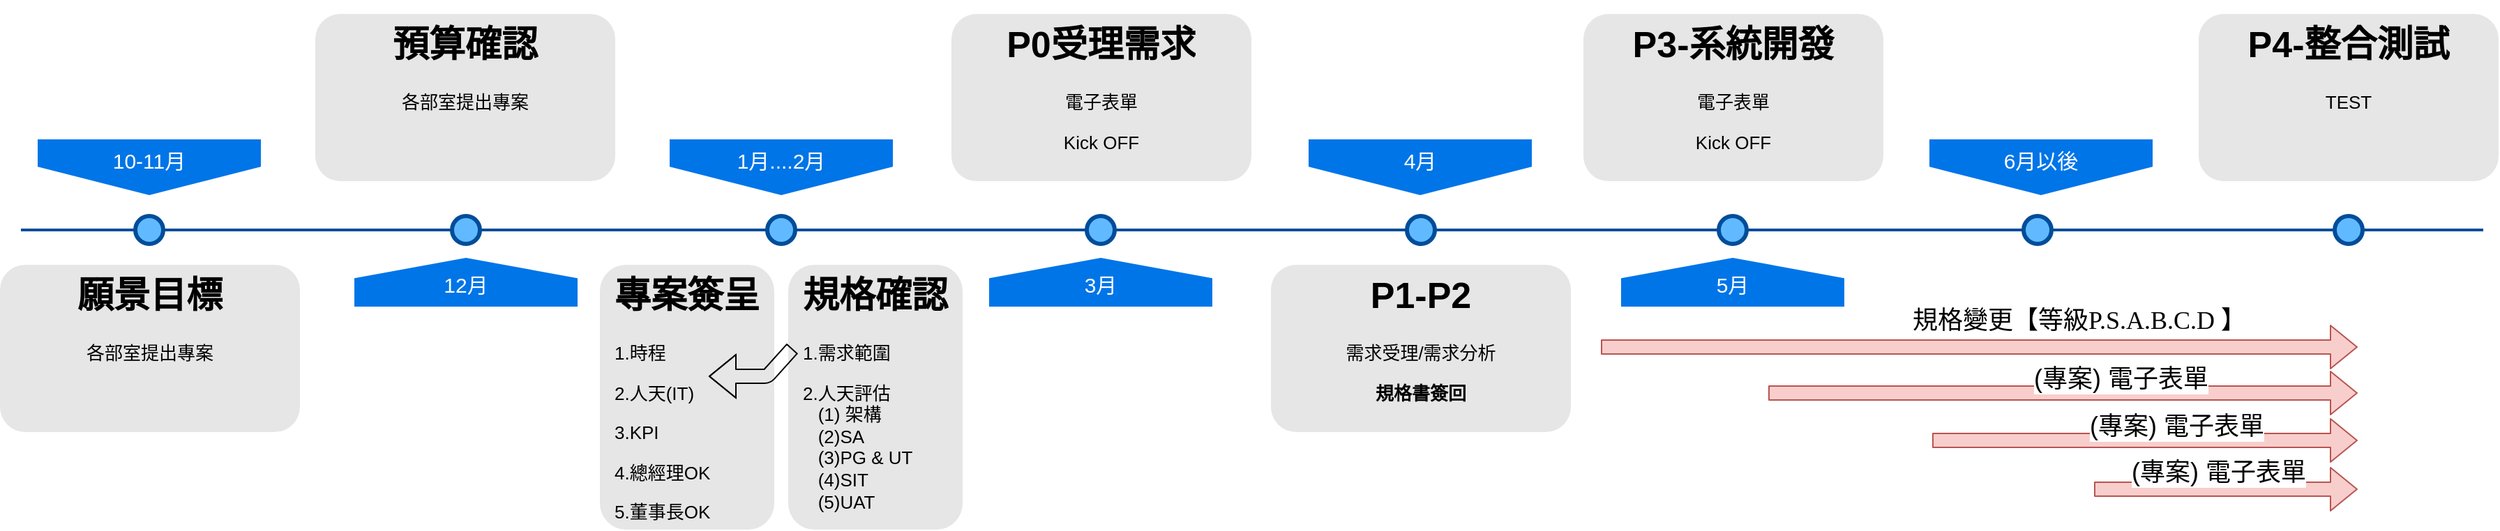 <mxfile version="10.6.5" type="github"><diagram name="Page-1" id="82e54ff1-d628-8f03-85c4-9753963a91cd"><mxGraphModel dx="2494" dy="796" grid="1" gridSize="10" guides="1" tooltips="1" connect="1" arrows="1" fold="1" page="1" pageScale="1" pageWidth="1100" pageHeight="850" background="#ffffff" math="0" shadow="0"><root><mxCell id="0"/><mxCell id="1" parent="0"/><mxCell id="4ec97bd9e5d20128-1" value="" style="line;strokeWidth=2;html=1;fillColor=none;fontSize=28;fontColor=#004D99;strokeColor=#004D99;" parent="1" vertex="1"><mxGeometry x="15" y="400" width="1765" height="10" as="geometry"/></mxCell><mxCell id="4ec97bd9e5d20128-5" value="10-11月" style="shape=offPageConnector;whiteSpace=wrap;html=1;fillColor=#0075E8;fontSize=15;fontColor=#FFFFFF;size=0.509;verticalAlign=top;strokeColor=none;" parent="1" vertex="1"><mxGeometry x="27" y="340" width="160" height="40" as="geometry"/></mxCell><mxCell id="4ec97bd9e5d20128-6" value="&lt;span&gt;1月....2月&lt;/span&gt;" style="shape=offPageConnector;whiteSpace=wrap;html=1;fillColor=#0075E8;fontSize=15;fontColor=#FFFFFF;size=0.509;verticalAlign=top;strokeColor=none;" parent="1" vertex="1"><mxGeometry x="480" y="340" width="160" height="40" as="geometry"/></mxCell><mxCell id="4ec97bd9e5d20128-7" value="&lt;span&gt;12月&lt;/span&gt;" style="shape=offPageConnector;whiteSpace=wrap;html=1;fillColor=#0075E8;fontSize=15;fontColor=#FFFFFF;size=0.418;flipV=1;verticalAlign=bottom;strokeColor=none;spacingBottom=4;" parent="1" vertex="1"><mxGeometry x="254" y="425" width="160" height="35" as="geometry"/></mxCell><mxCell id="4ec97bd9e5d20128-8" value="3月" style="shape=offPageConnector;whiteSpace=wrap;html=1;fillColor=#0075E8;fontSize=15;fontColor=#FFFFFF;size=0.418;flipV=1;verticalAlign=bottom;strokeColor=none;spacingBottom=4;" parent="1" vertex="1"><mxGeometry x="709" y="425" width="160" height="35" as="geometry"/></mxCell><mxCell id="4ec97bd9e5d20128-9" value="" style="ellipse;whiteSpace=wrap;html=1;fillColor=#61BAFF;fontSize=28;fontColor=#004D99;strokeWidth=3;strokeColor=#004D99;" parent="1" vertex="1"><mxGeometry x="97" y="395" width="20" height="20" as="geometry"/></mxCell><mxCell id="4ec97bd9e5d20128-10" value="" style="ellipse;whiteSpace=wrap;html=1;fillColor=#61BAFF;fontSize=28;fontColor=#004D99;strokeWidth=3;strokeColor=#004D99;" parent="1" vertex="1"><mxGeometry x="324" y="395" width="20" height="20" as="geometry"/></mxCell><mxCell id="4ec97bd9e5d20128-11" value="" style="ellipse;whiteSpace=wrap;html=1;fillColor=#61BAFF;fontSize=28;fontColor=#004D99;strokeWidth=3;strokeColor=#004D99;" parent="1" vertex="1"><mxGeometry x="550" y="395" width="20" height="20" as="geometry"/></mxCell><mxCell id="4ec97bd9e5d20128-13" value="" style="ellipse;whiteSpace=wrap;html=1;fillColor=#61BAFF;fontSize=28;fontColor=#004D99;strokeWidth=3;strokeColor=#004D99;" parent="1" vertex="1"><mxGeometry x="779" y="395" width="20" height="20" as="geometry"/></mxCell><mxCell id="4ec97bd9e5d20128-14" value="&lt;h1&gt;願景目標&lt;/h1&gt;&lt;p&gt;各部室提出專案&lt;/p&gt;" style="text;html=1;spacing=5;spacingTop=-20;whiteSpace=wrap;overflow=hidden;strokeColor=none;strokeWidth=3;fillColor=#E6E6E6;fontSize=13;fontColor=#000000;align=center;rounded=1;" parent="1" vertex="1"><mxGeometry y="430" width="215" height="120" as="geometry"/></mxCell><mxCell id="4ec97bd9e5d20128-16" value="&lt;h1&gt;預算確認&lt;/h1&gt;&lt;p&gt;各部室提出專案&lt;/p&gt;" style="text;html=1;spacing=5;spacingTop=-20;whiteSpace=wrap;overflow=hidden;strokeColor=none;strokeWidth=3;fillColor=#E6E6E6;fontSize=13;fontColor=#000000;align=center;rounded=1;" parent="1" vertex="1"><mxGeometry x="226" y="250" width="215" height="120" as="geometry"/></mxCell><mxCell id="4ec97bd9e5d20128-17" value="&lt;h1&gt;專案簽呈&lt;/h1&gt;&lt;p style=&quot;text-align: left&quot;&gt;1.時程&lt;/p&gt;&lt;p style=&quot;text-align: left&quot;&gt;2.人天(IT)&lt;/p&gt;&lt;p style=&quot;text-align: left&quot;&gt;3.KPI&lt;/p&gt;&lt;p style=&quot;text-align: left&quot;&gt;4.總經理OK&lt;/p&gt;&lt;p style=&quot;text-align: left&quot;&gt;5.董事長OK&lt;/p&gt;&lt;p&gt;&lt;br&gt;&lt;/p&gt;" style="text;html=1;spacing=5;spacingTop=-20;whiteSpace=wrap;overflow=hidden;strokeColor=none;strokeWidth=3;fillColor=#E6E6E6;fontSize=13;fontColor=#000000;align=center;rounded=1;" parent="1" vertex="1"><mxGeometry x="430" y="430" width="125" height="190" as="geometry"/></mxCell><mxCell id="4ec97bd9e5d20128-18" value="&lt;h1&gt;P0受理需求&lt;/h1&gt;&lt;p&gt;電子表單&lt;/p&gt;&lt;p&gt;Kick OFF&lt;/p&gt;" style="text;html=1;spacing=5;spacingTop=-20;whiteSpace=wrap;overflow=hidden;strokeColor=none;strokeWidth=3;fillColor=#E6E6E6;fontSize=13;fontColor=#000000;align=center;rounded=1;" parent="1" vertex="1"><mxGeometry x="682" y="250" width="215" height="120" as="geometry"/></mxCell><mxCell id="_TycMbwsv1YNWjQJfryo-6" value="&lt;h1&gt;規格確認&lt;/h1&gt;&lt;p style=&quot;text-align: left&quot;&gt;1.需求範圍&lt;/p&gt;&lt;p style=&quot;text-align: left&quot;&gt;2.人天評估&lt;br&gt;&amp;nbsp; &amp;nbsp;(1) 架構&lt;br&gt;&amp;nbsp; &amp;nbsp;(2)SA&lt;br&gt;&amp;nbsp; &amp;nbsp;(3)PG &amp;amp; UT&lt;br&gt;&amp;nbsp; &amp;nbsp;(4)SIT&lt;br&gt;&amp;nbsp; &amp;nbsp;(5)UAT&lt;/p&gt;" style="text;html=1;spacing=5;spacingTop=-20;whiteSpace=wrap;overflow=hidden;strokeColor=none;strokeWidth=3;fillColor=#E6E6E6;fontSize=13;fontColor=#000000;align=center;rounded=1;" parent="1" vertex="1"><mxGeometry x="565" y="430" width="125" height="190" as="geometry"/></mxCell><mxCell id="_TycMbwsv1YNWjQJfryo-7" value="" style="shape=flexArrow;endArrow=classic;html=1;" parent="1" edge="1"><mxGeometry width="50" height="50" relative="1" as="geometry"><mxPoint x="568" y="490" as="sourcePoint"/><mxPoint x="508" y="510" as="targetPoint"/><Array as="points"><mxPoint x="550" y="510"/></Array></mxGeometry></mxCell><mxCell id="_TycMbwsv1YNWjQJfryo-9" value="" style="ellipse;whiteSpace=wrap;html=1;fillColor=#61BAFF;fontSize=28;fontColor=#004D99;strokeWidth=3;strokeColor=#004D99;" parent="1" vertex="1"><mxGeometry x="1008.5" y="395" width="20" height="20" as="geometry"/></mxCell><mxCell id="_TycMbwsv1YNWjQJfryo-11" value="4月" style="shape=offPageConnector;whiteSpace=wrap;html=1;fillColor=#0075E8;fontSize=15;fontColor=#FFFFFF;size=0.509;verticalAlign=top;strokeColor=none;" parent="1" vertex="1"><mxGeometry x="938" y="340" width="160" height="40" as="geometry"/></mxCell><mxCell id="_TycMbwsv1YNWjQJfryo-12" value="&lt;h1&gt;P1-P2&lt;/h1&gt;&lt;p&gt;需求受理/需求分析&lt;/p&gt;&lt;p&gt;&lt;b&gt;規格書簽回&lt;/b&gt;&lt;/p&gt;" style="text;html=1;spacing=5;spacingTop=-20;whiteSpace=wrap;overflow=hidden;strokeColor=none;strokeWidth=3;fillColor=#E6E6E6;fontSize=13;fontColor=#000000;align=center;rounded=1;" parent="1" vertex="1"><mxGeometry x="911" y="430" width="215" height="120" as="geometry"/></mxCell><mxCell id="_TycMbwsv1YNWjQJfryo-13" value="5月" style="shape=offPageConnector;whiteSpace=wrap;html=1;fillColor=#0075E8;fontSize=15;fontColor=#FFFFFF;size=0.418;flipV=1;verticalAlign=bottom;strokeColor=none;spacingBottom=4;" parent="1" vertex="1"><mxGeometry x="1162" y="425" width="160" height="35" as="geometry"/></mxCell><mxCell id="_TycMbwsv1YNWjQJfryo-14" value="" style="ellipse;whiteSpace=wrap;html=1;fillColor=#61BAFF;fontSize=28;fontColor=#004D99;strokeWidth=3;strokeColor=#004D99;" parent="1" vertex="1"><mxGeometry x="1232" y="395" width="20" height="20" as="geometry"/></mxCell><mxCell id="_TycMbwsv1YNWjQJfryo-15" value="&lt;h1&gt;P3-系統開發&lt;/h1&gt;&lt;p&gt;電子表單&lt;/p&gt;&lt;p&gt;Kick OFF&lt;/p&gt;" style="text;html=1;spacing=5;spacingTop=-20;whiteSpace=wrap;overflow=hidden;strokeColor=none;strokeWidth=3;fillColor=#E6E6E6;fontSize=13;fontColor=#000000;align=center;rounded=1;" parent="1" vertex="1"><mxGeometry x="1135" y="250" width="215" height="120" as="geometry"/></mxCell><mxCell id="_TycMbwsv1YNWjQJfryo-17" value="" style="ellipse;whiteSpace=wrap;html=1;fillColor=#61BAFF;fontSize=28;fontColor=#004D99;strokeWidth=3;strokeColor=#004D99;" parent="1" vertex="1"><mxGeometry x="1450.5" y="395" width="20" height="20" as="geometry"/></mxCell><mxCell id="_TycMbwsv1YNWjQJfryo-21" value="&lt;h1&gt;P4-整合測試&lt;/h1&gt;&lt;p&gt;TEST&lt;/p&gt;" style="text;html=1;spacing=5;spacingTop=-20;whiteSpace=wrap;overflow=hidden;strokeColor=none;strokeWidth=3;fillColor=#E6E6E6;fontSize=13;fontColor=#000000;align=center;rounded=1;" parent="1" vertex="1"><mxGeometry x="1576" y="250" width="215" height="120" as="geometry"/></mxCell><mxCell id="_TycMbwsv1YNWjQJfryo-23" value="6月以後" style="shape=offPageConnector;whiteSpace=wrap;html=1;fillColor=#0075E8;fontSize=15;fontColor=#FFFFFF;size=0.509;verticalAlign=top;strokeColor=none;" parent="1" vertex="1"><mxGeometry x="1383" y="340" width="160" height="40" as="geometry"/></mxCell><mxCell id="_TycMbwsv1YNWjQJfryo-25" value="規格變更【等級P.S.A.B.C.D 】&lt;br style=&quot;font-size: 18px&quot;&gt;" style="shape=flexArrow;endArrow=classic;html=1;fillColor=#f8cecc;strokeColor=#b85450;fontFamily=Comic Sans MS;fontSize=18;" parent="1" edge="1"><mxGeometry x="0.263" y="19" width="50" height="50" relative="1" as="geometry"><mxPoint x="1147.5" y="489" as="sourcePoint"/><mxPoint x="1690" y="489" as="targetPoint"/><mxPoint as="offset"/></mxGeometry></mxCell><mxCell id="_TycMbwsv1YNWjQJfryo-26" value="(專案) 電子表單" style="shape=flexArrow;endArrow=classic;html=1;fillColor=#f8cecc;strokeColor=#b85450;startArrow=none;startFill=0;fontSize=18;labelBackgroundColor=#ffffff;" parent="1" edge="1"><mxGeometry x="0.195" y="10" width="50" height="50" relative="1" as="geometry"><mxPoint x="1267.5" y="522" as="sourcePoint"/><mxPoint x="1690" y="522" as="targetPoint"/><mxPoint as="offset"/></mxGeometry></mxCell><mxCell id="_TycMbwsv1YNWjQJfryo-27" value="" style="ellipse;whiteSpace=wrap;html=1;fillColor=#61BAFF;fontSize=28;fontColor=#004D99;strokeWidth=3;strokeColor=#004D99;" parent="1" vertex="1"><mxGeometry x="1673.5" y="395" width="20" height="20" as="geometry"/></mxCell><mxCell id="_TycMbwsv1YNWjQJfryo-28" value="(專案) 電子表單" style="shape=flexArrow;endArrow=classic;html=1;fillColor=#f8cecc;strokeColor=#b85450;startArrow=none;startFill=0;fontSize=18;labelBackgroundColor=#ffffff;" parent="1" edge="1"><mxGeometry x="0.147" y="10" width="50" height="50" relative="1" as="geometry"><mxPoint x="1385" y="556" as="sourcePoint"/><mxPoint x="1690" y="556" as="targetPoint"/><mxPoint as="offset"/></mxGeometry></mxCell><mxCell id="_TycMbwsv1YNWjQJfryo-30" value="(專案) 電子表單" style="shape=flexArrow;endArrow=classic;html=1;fillColor=#f8cecc;strokeColor=#b85450;startArrow=none;startFill=0;fontSize=18;labelBackgroundColor=#ffffff;" parent="1" edge="1"><mxGeometry x="-0.058" y="12" width="50" height="50" relative="1" as="geometry"><mxPoint x="1501" y="591" as="sourcePoint"/><mxPoint x="1690" y="591" as="targetPoint"/><mxPoint as="offset"/></mxGeometry></mxCell></root></mxGraphModel></diagram></mxfile>